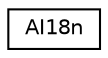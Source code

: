 digraph "Graphical Class Hierarchy"
{
 // LATEX_PDF_SIZE
  edge [fontname="Helvetica",fontsize="10",labelfontname="Helvetica",labelfontsize="10"];
  node [fontname="Helvetica",fontsize="10",shape=record];
  rankdir="LR";
  Node0 [label="AI18n",height=0.2,width=0.4,color="black", fillcolor="white", style="filled",URL="$classAI18n.html",tooltip="Provides i18n (internationalization) support."];
}
